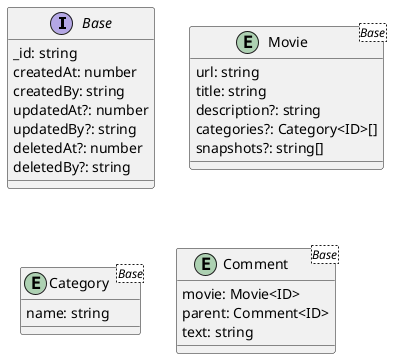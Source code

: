@startuml

interface Base {
  _id: string
  createdAt: number
  createdBy: string
  updatedAt?: number
  updatedBy?: string
  deletedAt?: number
  deletedBy?: string
}

entity Movie<Base> {
  url: string
  title: string
  description?: string
  categories?: Category<ID>[]
  snapshots?: string[]
}

entity Category<Base> {
  name: string
}

entity Comment<Base>{
  movie: Movie<ID>
  parent: Comment<ID>
  text: string
}



@enduml